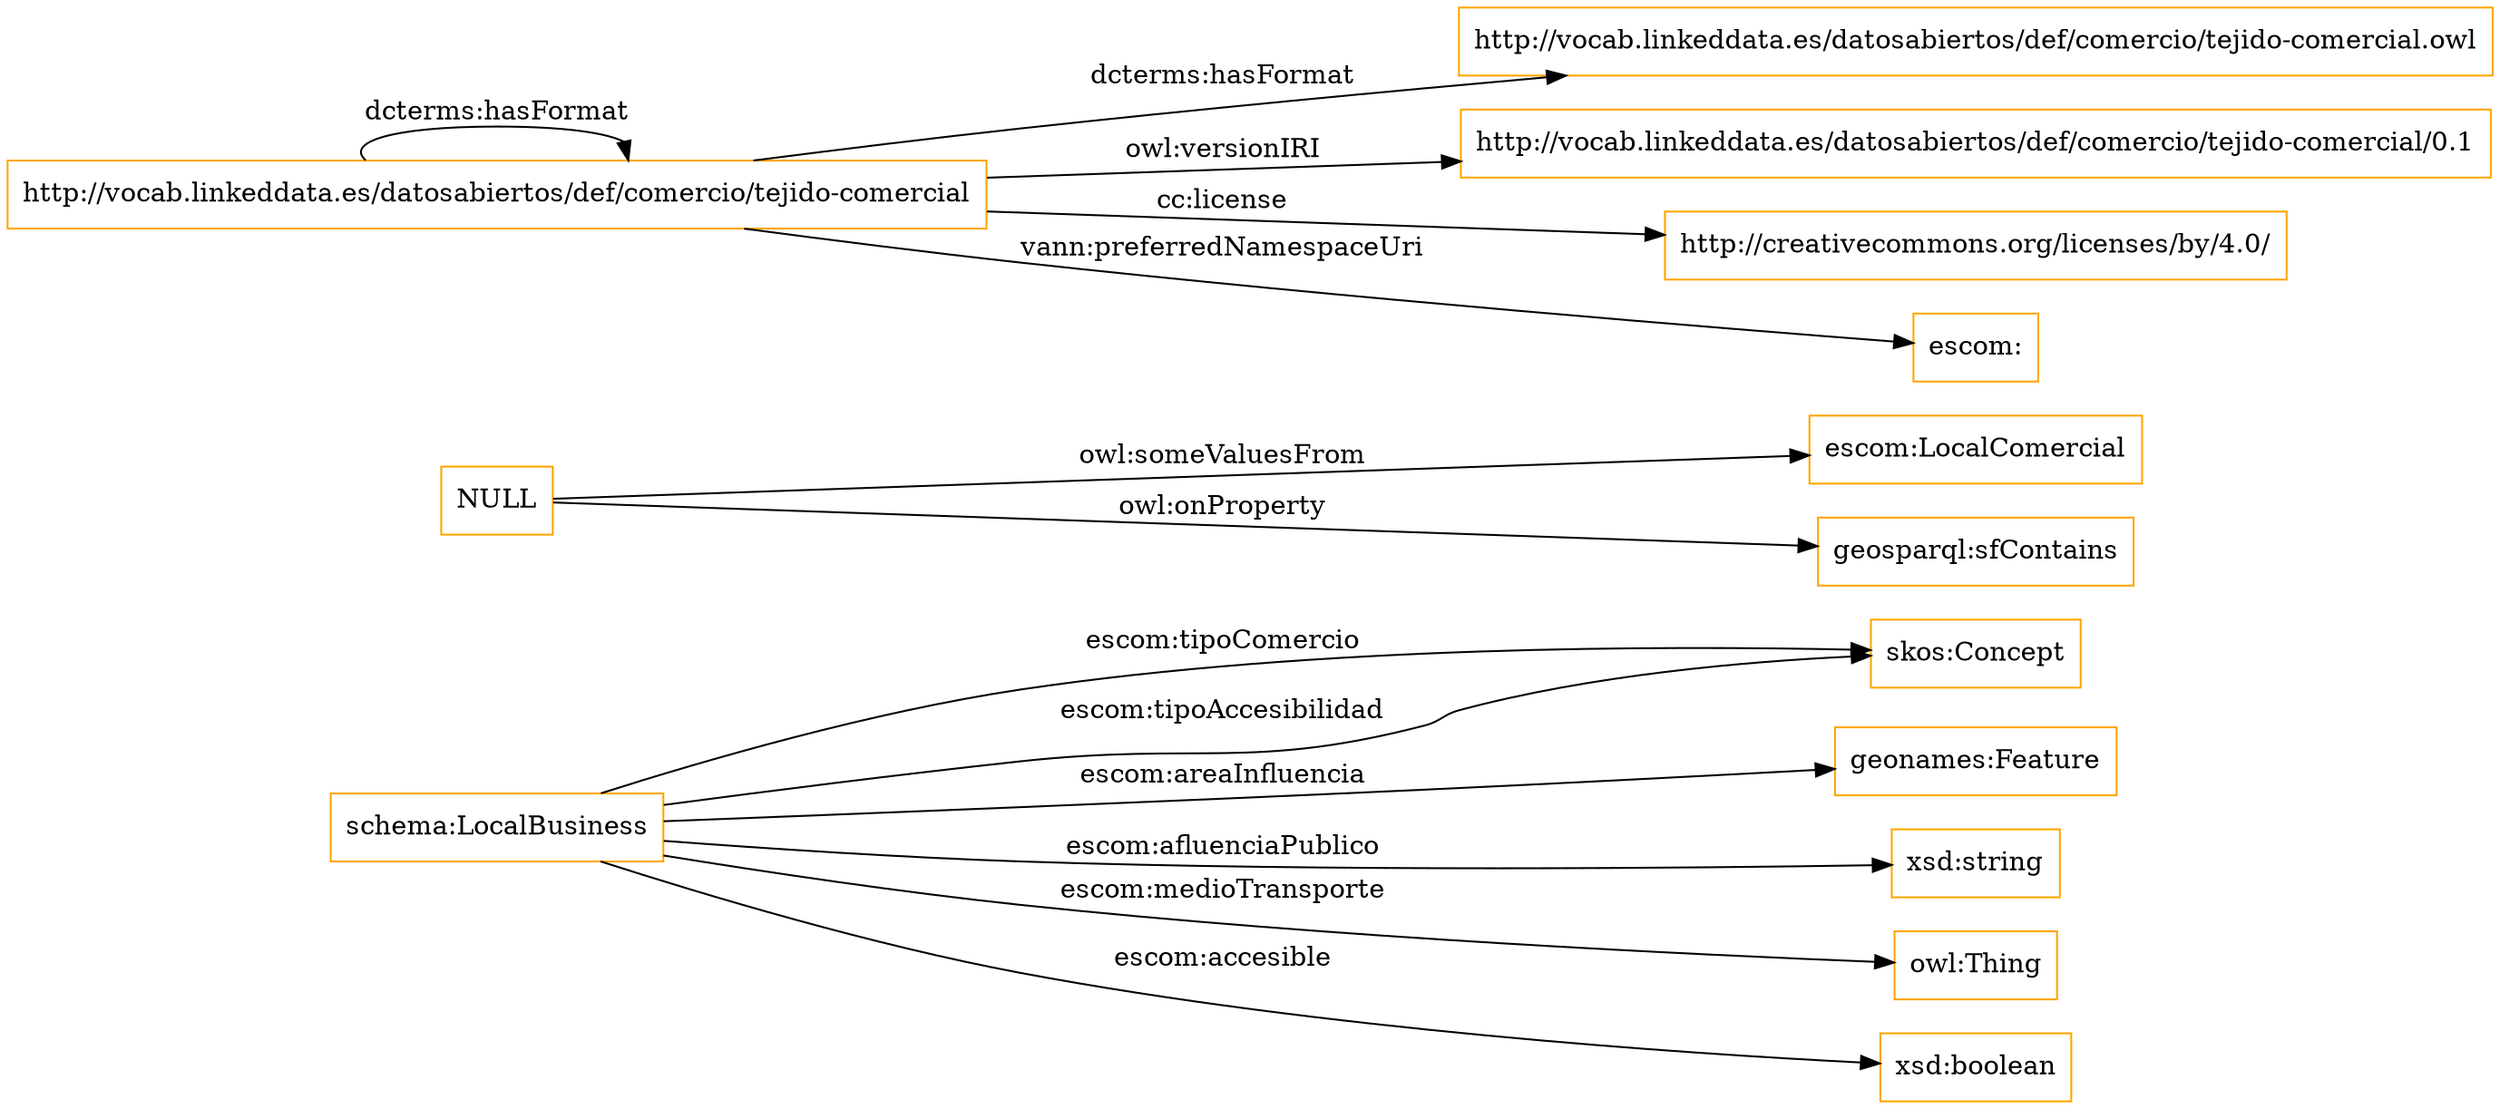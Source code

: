 digraph ar2dtool_diagram { 
rankdir=LR;
size="1501"
node [shape = rectangle, color="orange"]; "skos:Concept" "escom:LocalComercial" "schema:LocalBusiness" "geonames:Feature" ; /*classes style*/
	"http://vocab.linkeddata.es/datosabiertos/def/comercio/tejido-comercial" -> "http://vocab.linkeddata.es/datosabiertos/def/comercio/tejido-comercial.owl" [ label = "dcterms:hasFormat" ];
	"http://vocab.linkeddata.es/datosabiertos/def/comercio/tejido-comercial" -> "http://vocab.linkeddata.es/datosabiertos/def/comercio/tejido-comercial" [ label = "dcterms:hasFormat" ];
	"http://vocab.linkeddata.es/datosabiertos/def/comercio/tejido-comercial" -> "http://vocab.linkeddata.es/datosabiertos/def/comercio/tejido-comercial/0.1" [ label = "owl:versionIRI" ];
	"http://vocab.linkeddata.es/datosabiertos/def/comercio/tejido-comercial" -> "http://creativecommons.org/licenses/by/4.0/" [ label = "cc:license" ];
	"http://vocab.linkeddata.es/datosabiertos/def/comercio/tejido-comercial" -> "escom:" [ label = "vann:preferredNamespaceUri" ];
	"NULL" -> "escom:LocalComercial" [ label = "owl:someValuesFrom" ];
	"NULL" -> "geosparql:sfContains" [ label = "owl:onProperty" ];
	"schema:LocalBusiness" -> "xsd:string" [ label = "escom:afluenciaPublico" ];
	"schema:LocalBusiness" -> "owl:Thing" [ label = "escom:medioTransporte" ];
	"schema:LocalBusiness" -> "xsd:boolean" [ label = "escom:accesible" ];
	"schema:LocalBusiness" -> "skos:Concept" [ label = "escom:tipoComercio" ];
	"schema:LocalBusiness" -> "geonames:Feature" [ label = "escom:areaInfluencia" ];
	"schema:LocalBusiness" -> "skos:Concept" [ label = "escom:tipoAccesibilidad" ];

}
